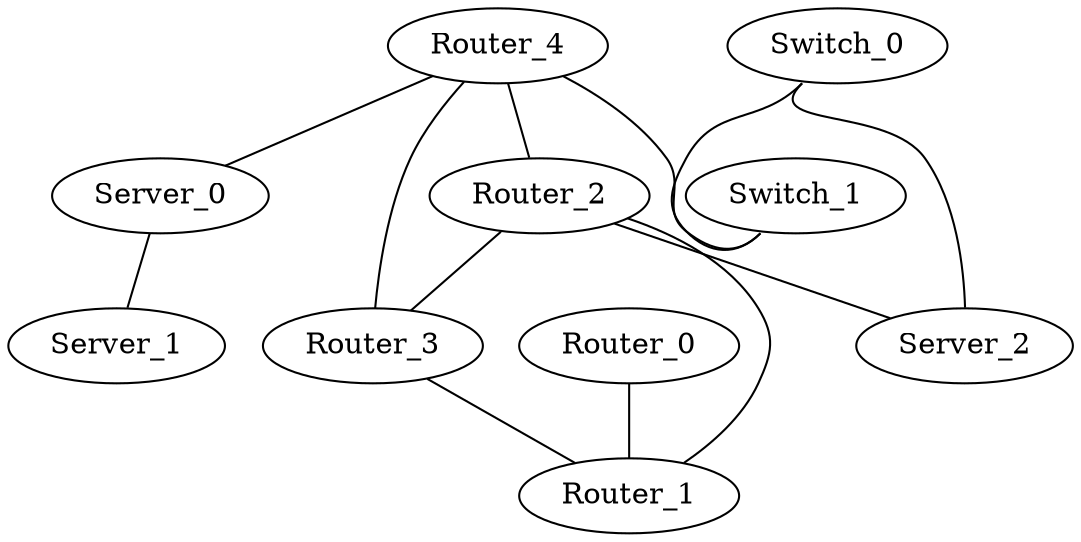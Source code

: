 graph vx {
"Router_0" [function="leaf" vagrant="eth1" os="Ubuntu" version="1.1" memory="500" config="./helper_scripts/config_production_switch.sh" ]
"Router_1" [function="leaf" vagrant="eth1" os="Ubuntu" version="1.1" memory="500" config="./helper_scripts/config_production_switch.sh" ]
"Router_2" [function="leaf" vagrant="eth1" os="Ubuntu" version="1.1" memory="500" config="./helper_scripts/config_production_switch.sh" ]
"Router_3" [function="leaf" vagrant="eth1" os="Ubuntu" version="1.1" memory="500" config="./helper_scripts/config_production_switch.sh" ]
"Router_4" [function="leaf" vagrant="eth1" os="Ubuntu" version="1.1" memory="500" config="./helper_scripts/config_production_switch.sh" ]
"Server_0" [function="leaf" vagrant="eth1" os="Ubuntu" version="1.1" memory="500" config="./helper_scripts/config_production_switch.sh" ]
"Server_1" [function="leaf" vagrant="eth1" os="Ubuntu" version="1.1" memory="500" config="./helper_scripts/config_production_switch.sh" ]
"Server_2" [function="leaf" vagrant="eth1" os="Ubuntu" version="1.1" memory="500" config="./helper_scripts/config_production_switch.sh" ]
"Switch_0" [function="leaf" vagrant="eth1" os="Ubuntu" version="1.1" memory="500" config="./helper_scripts/config_production_switch.sh" ]
"Switch_1" [function="leaf" vagrant="eth1" os="Ubuntu" version="1.1" memory="500" config="./helper_scripts/config_production_switch.sh" ]
"Server_0":"eth1" -- "Server_1":"eth1"
"Router_4":"eth1" -- "Server_0":"eth100"
"Router_4":"eth50" -- "Switch_1":"swp100"
"Switch_0":"swp50" -- "Switch_1":"swp50"
"Switch_0":"swp1" -- "Server_2":"eth50"
"Router_4":"eth100" -- "Router_3":"eth100"
"Router_4":"eth101" -- "Router_2":"eth100"
"Router_2":"eth101" -- "Router_3":"eth101"
"Router_3":"eth102" -- "Router_1":"eth100"
"Router_0":"eth100" -- "Router_1":"eth101"
"Router_2":"eth1" -- "Server_2":"eth100"
"Router_2":"eth102" -- "Router_1":"eth102"
}
